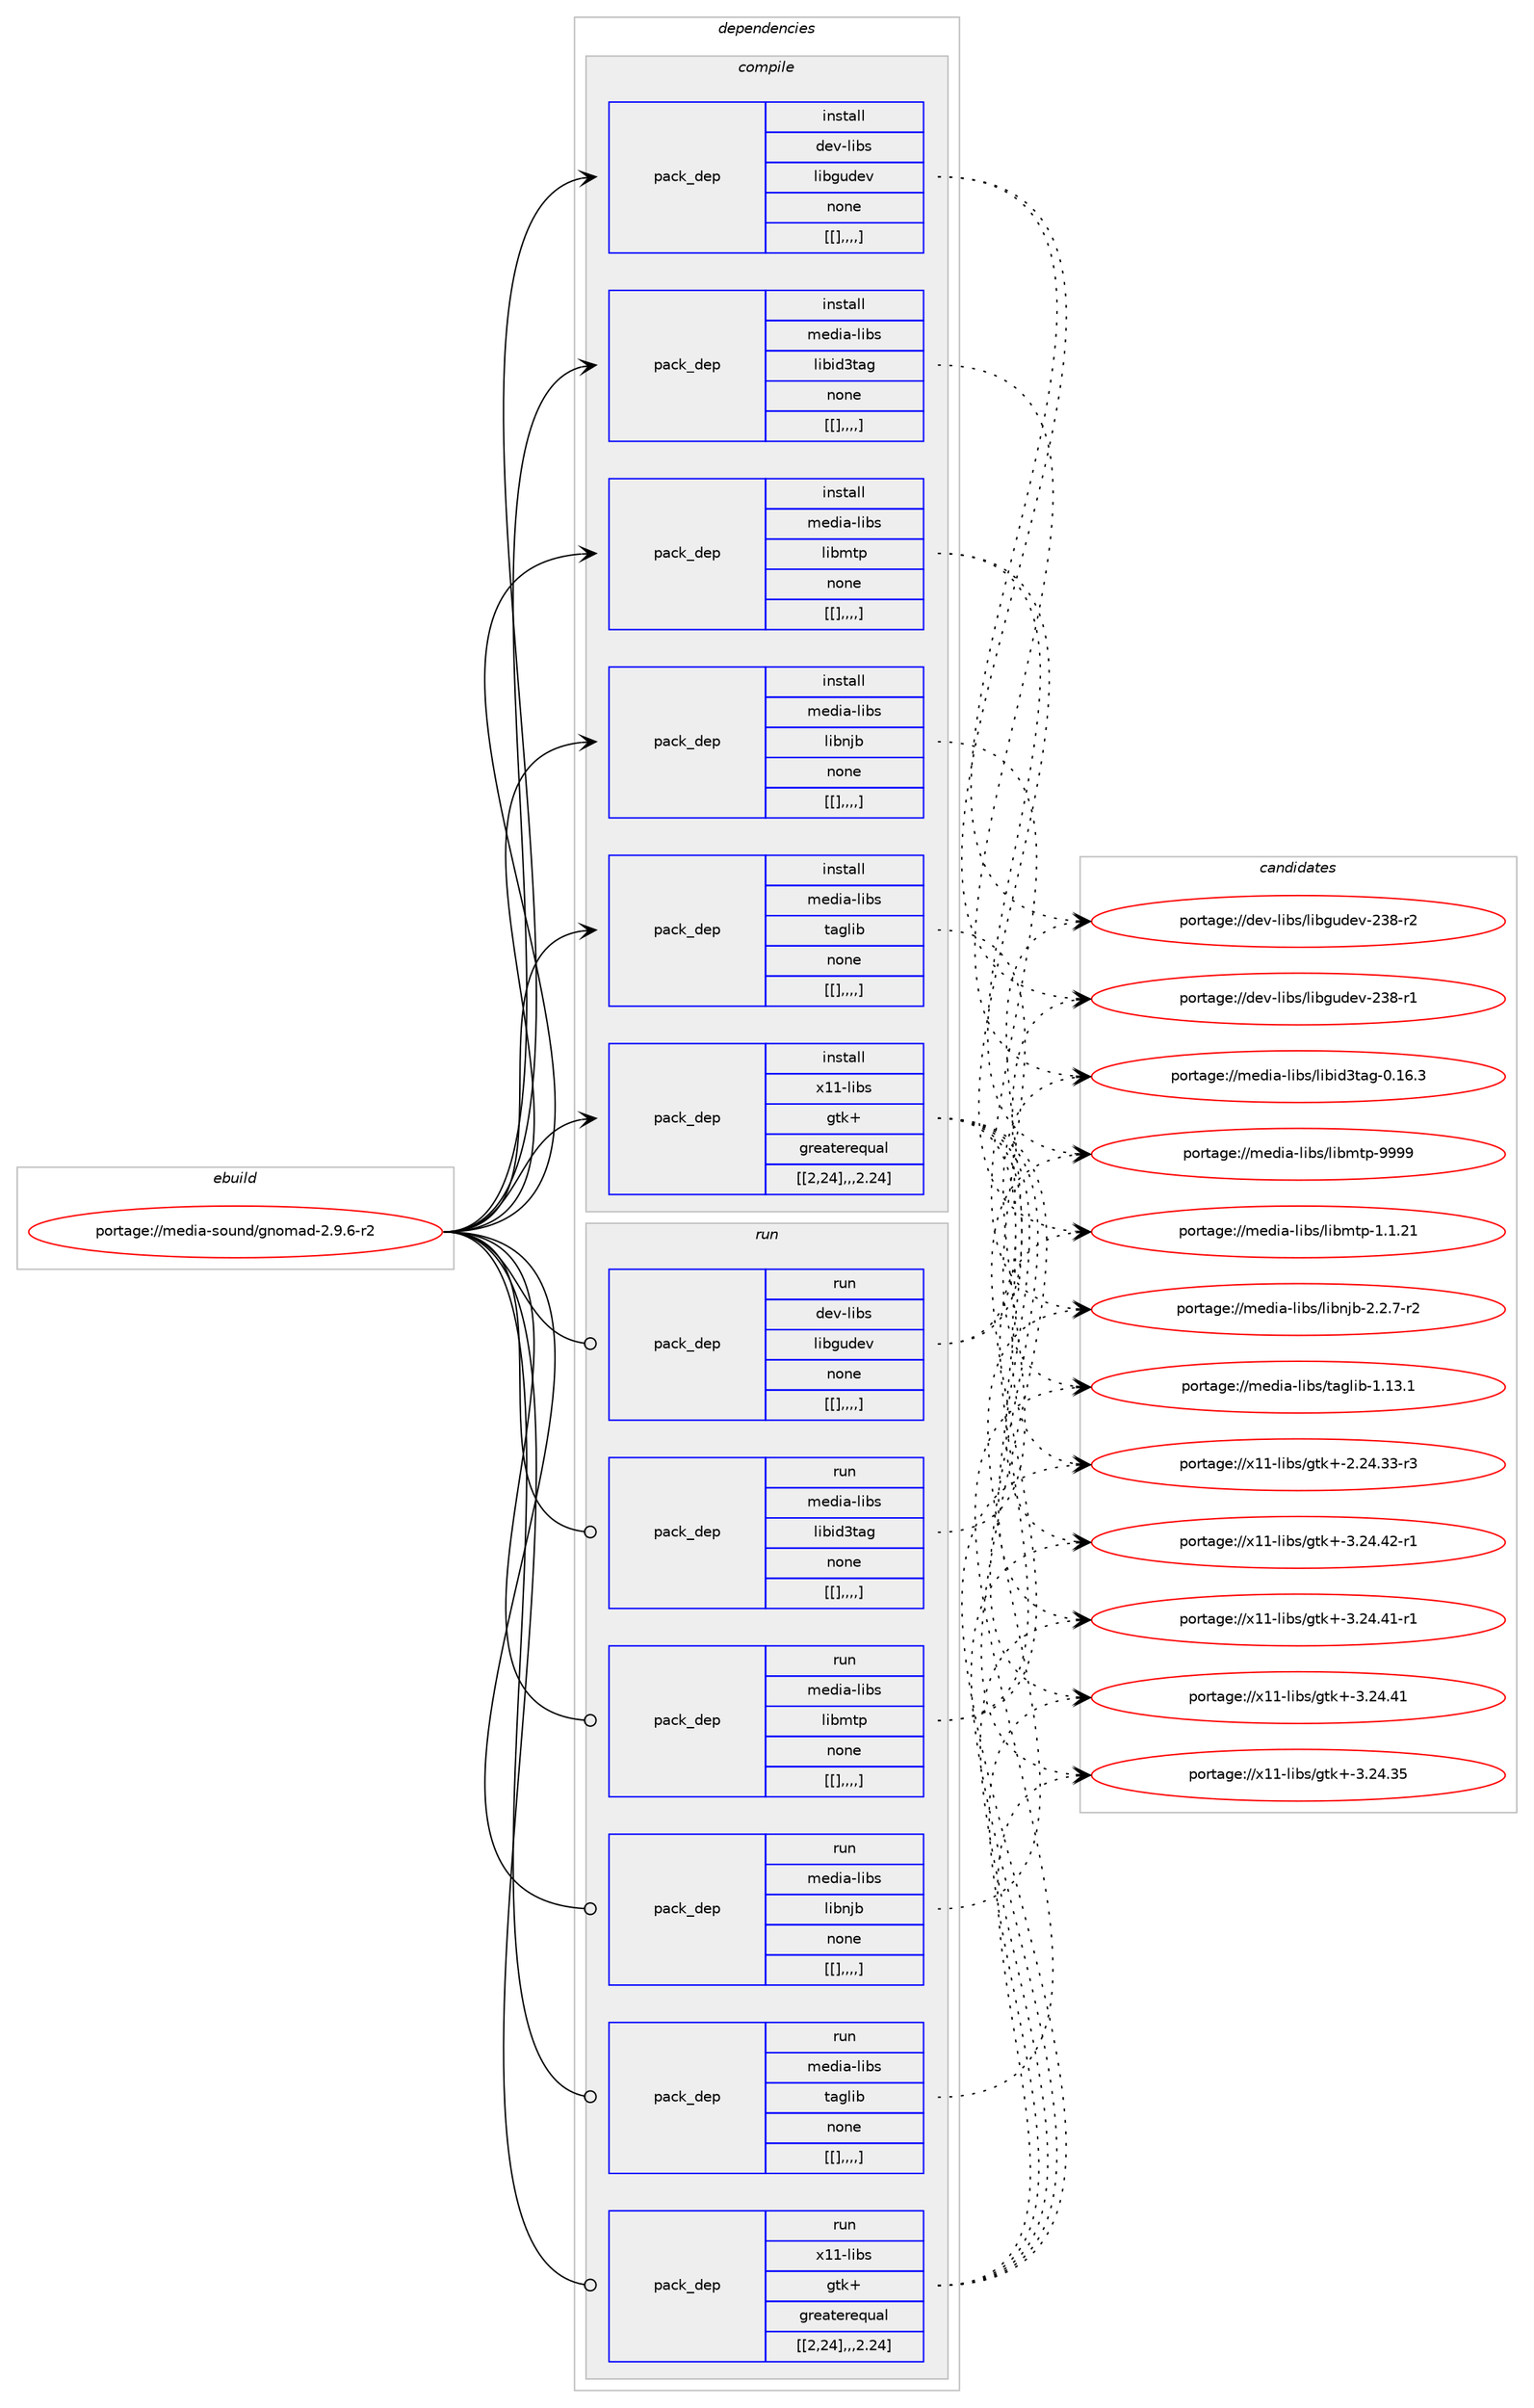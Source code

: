 digraph prolog {

# *************
# Graph options
# *************

newrank=true;
concentrate=true;
compound=true;
graph [rankdir=LR,fontname=Helvetica,fontsize=10,ranksep=1.5];#, ranksep=2.5, nodesep=0.2];
edge  [arrowhead=vee];
node  [fontname=Helvetica,fontsize=10];

# **********
# The ebuild
# **********

subgraph cluster_leftcol {
color=gray;
label=<<i>ebuild</i>>;
id [label="portage://media-sound/gnomad-2.9.6-r2", color=red, width=4, href="../media-sound/gnomad-2.9.6-r2.svg"];
}

# ****************
# The dependencies
# ****************

subgraph cluster_midcol {
color=gray;
label=<<i>dependencies</i>>;
subgraph cluster_compile {
fillcolor="#eeeeee";
style=filled;
label=<<i>compile</i>>;
subgraph pack245697 {
dependency331988 [label=<<TABLE BORDER="0" CELLBORDER="1" CELLSPACING="0" CELLPADDING="4" WIDTH="220"><TR><TD ROWSPAN="6" CELLPADDING="30">pack_dep</TD></TR><TR><TD WIDTH="110">install</TD></TR><TR><TD>dev-libs</TD></TR><TR><TD>libgudev</TD></TR><TR><TD>none</TD></TR><TR><TD>[[],,,,]</TD></TR></TABLE>>, shape=none, color=blue];
}
id:e -> dependency331988:w [weight=20,style="solid",arrowhead="vee"];
subgraph pack245698 {
dependency331989 [label=<<TABLE BORDER="0" CELLBORDER="1" CELLSPACING="0" CELLPADDING="4" WIDTH="220"><TR><TD ROWSPAN="6" CELLPADDING="30">pack_dep</TD></TR><TR><TD WIDTH="110">install</TD></TR><TR><TD>media-libs</TD></TR><TR><TD>libid3tag</TD></TR><TR><TD>none</TD></TR><TR><TD>[[],,,,]</TD></TR></TABLE>>, shape=none, color=blue];
}
id:e -> dependency331989:w [weight=20,style="solid",arrowhead="vee"];
subgraph pack245699 {
dependency331990 [label=<<TABLE BORDER="0" CELLBORDER="1" CELLSPACING="0" CELLPADDING="4" WIDTH="220"><TR><TD ROWSPAN="6" CELLPADDING="30">pack_dep</TD></TR><TR><TD WIDTH="110">install</TD></TR><TR><TD>media-libs</TD></TR><TR><TD>libmtp</TD></TR><TR><TD>none</TD></TR><TR><TD>[[],,,,]</TD></TR></TABLE>>, shape=none, color=blue];
}
id:e -> dependency331990:w [weight=20,style="solid",arrowhead="vee"];
subgraph pack245700 {
dependency331991 [label=<<TABLE BORDER="0" CELLBORDER="1" CELLSPACING="0" CELLPADDING="4" WIDTH="220"><TR><TD ROWSPAN="6" CELLPADDING="30">pack_dep</TD></TR><TR><TD WIDTH="110">install</TD></TR><TR><TD>media-libs</TD></TR><TR><TD>libnjb</TD></TR><TR><TD>none</TD></TR><TR><TD>[[],,,,]</TD></TR></TABLE>>, shape=none, color=blue];
}
id:e -> dependency331991:w [weight=20,style="solid",arrowhead="vee"];
subgraph pack245701 {
dependency331992 [label=<<TABLE BORDER="0" CELLBORDER="1" CELLSPACING="0" CELLPADDING="4" WIDTH="220"><TR><TD ROWSPAN="6" CELLPADDING="30">pack_dep</TD></TR><TR><TD WIDTH="110">install</TD></TR><TR><TD>media-libs</TD></TR><TR><TD>taglib</TD></TR><TR><TD>none</TD></TR><TR><TD>[[],,,,]</TD></TR></TABLE>>, shape=none, color=blue];
}
id:e -> dependency331992:w [weight=20,style="solid",arrowhead="vee"];
subgraph pack245702 {
dependency331993 [label=<<TABLE BORDER="0" CELLBORDER="1" CELLSPACING="0" CELLPADDING="4" WIDTH="220"><TR><TD ROWSPAN="6" CELLPADDING="30">pack_dep</TD></TR><TR><TD WIDTH="110">install</TD></TR><TR><TD>x11-libs</TD></TR><TR><TD>gtk+</TD></TR><TR><TD>greaterequal</TD></TR><TR><TD>[[2,24],,,2.24]</TD></TR></TABLE>>, shape=none, color=blue];
}
id:e -> dependency331993:w [weight=20,style="solid",arrowhead="vee"];
}
subgraph cluster_compileandrun {
fillcolor="#eeeeee";
style=filled;
label=<<i>compile and run</i>>;
}
subgraph cluster_run {
fillcolor="#eeeeee";
style=filled;
label=<<i>run</i>>;
subgraph pack245703 {
dependency331994 [label=<<TABLE BORDER="0" CELLBORDER="1" CELLSPACING="0" CELLPADDING="4" WIDTH="220"><TR><TD ROWSPAN="6" CELLPADDING="30">pack_dep</TD></TR><TR><TD WIDTH="110">run</TD></TR><TR><TD>dev-libs</TD></TR><TR><TD>libgudev</TD></TR><TR><TD>none</TD></TR><TR><TD>[[],,,,]</TD></TR></TABLE>>, shape=none, color=blue];
}
id:e -> dependency331994:w [weight=20,style="solid",arrowhead="odot"];
subgraph pack245704 {
dependency331995 [label=<<TABLE BORDER="0" CELLBORDER="1" CELLSPACING="0" CELLPADDING="4" WIDTH="220"><TR><TD ROWSPAN="6" CELLPADDING="30">pack_dep</TD></TR><TR><TD WIDTH="110">run</TD></TR><TR><TD>media-libs</TD></TR><TR><TD>libid3tag</TD></TR><TR><TD>none</TD></TR><TR><TD>[[],,,,]</TD></TR></TABLE>>, shape=none, color=blue];
}
id:e -> dependency331995:w [weight=20,style="solid",arrowhead="odot"];
subgraph pack245705 {
dependency331996 [label=<<TABLE BORDER="0" CELLBORDER="1" CELLSPACING="0" CELLPADDING="4" WIDTH="220"><TR><TD ROWSPAN="6" CELLPADDING="30">pack_dep</TD></TR><TR><TD WIDTH="110">run</TD></TR><TR><TD>media-libs</TD></TR><TR><TD>libmtp</TD></TR><TR><TD>none</TD></TR><TR><TD>[[],,,,]</TD></TR></TABLE>>, shape=none, color=blue];
}
id:e -> dependency331996:w [weight=20,style="solid",arrowhead="odot"];
subgraph pack245706 {
dependency331997 [label=<<TABLE BORDER="0" CELLBORDER="1" CELLSPACING="0" CELLPADDING="4" WIDTH="220"><TR><TD ROWSPAN="6" CELLPADDING="30">pack_dep</TD></TR><TR><TD WIDTH="110">run</TD></TR><TR><TD>media-libs</TD></TR><TR><TD>libnjb</TD></TR><TR><TD>none</TD></TR><TR><TD>[[],,,,]</TD></TR></TABLE>>, shape=none, color=blue];
}
id:e -> dependency331997:w [weight=20,style="solid",arrowhead="odot"];
subgraph pack245707 {
dependency331998 [label=<<TABLE BORDER="0" CELLBORDER="1" CELLSPACING="0" CELLPADDING="4" WIDTH="220"><TR><TD ROWSPAN="6" CELLPADDING="30">pack_dep</TD></TR><TR><TD WIDTH="110">run</TD></TR><TR><TD>media-libs</TD></TR><TR><TD>taglib</TD></TR><TR><TD>none</TD></TR><TR><TD>[[],,,,]</TD></TR></TABLE>>, shape=none, color=blue];
}
id:e -> dependency331998:w [weight=20,style="solid",arrowhead="odot"];
subgraph pack245708 {
dependency331999 [label=<<TABLE BORDER="0" CELLBORDER="1" CELLSPACING="0" CELLPADDING="4" WIDTH="220"><TR><TD ROWSPAN="6" CELLPADDING="30">pack_dep</TD></TR><TR><TD WIDTH="110">run</TD></TR><TR><TD>x11-libs</TD></TR><TR><TD>gtk+</TD></TR><TR><TD>greaterequal</TD></TR><TR><TD>[[2,24],,,2.24]</TD></TR></TABLE>>, shape=none, color=blue];
}
id:e -> dependency331999:w [weight=20,style="solid",arrowhead="odot"];
}
}

# **************
# The candidates
# **************

subgraph cluster_choices {
rank=same;
color=gray;
label=<<i>candidates</i>>;

subgraph choice245697 {
color=black;
nodesep=1;
choice10010111845108105981154710810598103117100101118455051564511450 [label="portage://dev-libs/libgudev-238-r2", color=red, width=4,href="../dev-libs/libgudev-238-r2.svg"];
choice10010111845108105981154710810598103117100101118455051564511449 [label="portage://dev-libs/libgudev-238-r1", color=red, width=4,href="../dev-libs/libgudev-238-r1.svg"];
dependency331988:e -> choice10010111845108105981154710810598103117100101118455051564511450:w [style=dotted,weight="100"];
dependency331988:e -> choice10010111845108105981154710810598103117100101118455051564511449:w [style=dotted,weight="100"];
}
subgraph choice245698 {
color=black;
nodesep=1;
choice1091011001059745108105981154710810598105100511169710345484649544651 [label="portage://media-libs/libid3tag-0.16.3", color=red, width=4,href="../media-libs/libid3tag-0.16.3.svg"];
dependency331989:e -> choice1091011001059745108105981154710810598105100511169710345484649544651:w [style=dotted,weight="100"];
}
subgraph choice245699 {
color=black;
nodesep=1;
choice10910110010597451081059811547108105981091161124557575757 [label="portage://media-libs/libmtp-9999", color=red, width=4,href="../media-libs/libmtp-9999.svg"];
choice109101100105974510810598115471081059810911611245494649465049 [label="portage://media-libs/libmtp-1.1.21", color=red, width=4,href="../media-libs/libmtp-1.1.21.svg"];
dependency331990:e -> choice10910110010597451081059811547108105981091161124557575757:w [style=dotted,weight="100"];
dependency331990:e -> choice109101100105974510810598115471081059810911611245494649465049:w [style=dotted,weight="100"];
}
subgraph choice245700 {
color=black;
nodesep=1;
choice1091011001059745108105981154710810598110106984550465046554511450 [label="portage://media-libs/libnjb-2.2.7-r2", color=red, width=4,href="../media-libs/libnjb-2.2.7-r2.svg"];
dependency331991:e -> choice1091011001059745108105981154710810598110106984550465046554511450:w [style=dotted,weight="100"];
}
subgraph choice245701 {
color=black;
nodesep=1;
choice10910110010597451081059811547116971031081059845494649514649 [label="portage://media-libs/taglib-1.13.1", color=red, width=4,href="../media-libs/taglib-1.13.1.svg"];
dependency331992:e -> choice10910110010597451081059811547116971031081059845494649514649:w [style=dotted,weight="100"];
}
subgraph choice245702 {
color=black;
nodesep=1;
choice12049494510810598115471031161074345514650524652504511449 [label="portage://x11-libs/gtk+-3.24.42-r1", color=red, width=4,href="../x11-libs/gtk+-3.24.42-r1.svg"];
choice12049494510810598115471031161074345514650524652494511449 [label="portage://x11-libs/gtk+-3.24.41-r1", color=red, width=4,href="../x11-libs/gtk+-3.24.41-r1.svg"];
choice1204949451081059811547103116107434551465052465249 [label="portage://x11-libs/gtk+-3.24.41", color=red, width=4,href="../x11-libs/gtk+-3.24.41.svg"];
choice1204949451081059811547103116107434551465052465153 [label="portage://x11-libs/gtk+-3.24.35", color=red, width=4,href="../x11-libs/gtk+-3.24.35.svg"];
choice12049494510810598115471031161074345504650524651514511451 [label="portage://x11-libs/gtk+-2.24.33-r3", color=red, width=4,href="../x11-libs/gtk+-2.24.33-r3.svg"];
dependency331993:e -> choice12049494510810598115471031161074345514650524652504511449:w [style=dotted,weight="100"];
dependency331993:e -> choice12049494510810598115471031161074345514650524652494511449:w [style=dotted,weight="100"];
dependency331993:e -> choice1204949451081059811547103116107434551465052465249:w [style=dotted,weight="100"];
dependency331993:e -> choice1204949451081059811547103116107434551465052465153:w [style=dotted,weight="100"];
dependency331993:e -> choice12049494510810598115471031161074345504650524651514511451:w [style=dotted,weight="100"];
}
subgraph choice245703 {
color=black;
nodesep=1;
choice10010111845108105981154710810598103117100101118455051564511450 [label="portage://dev-libs/libgudev-238-r2", color=red, width=4,href="../dev-libs/libgudev-238-r2.svg"];
choice10010111845108105981154710810598103117100101118455051564511449 [label="portage://dev-libs/libgudev-238-r1", color=red, width=4,href="../dev-libs/libgudev-238-r1.svg"];
dependency331994:e -> choice10010111845108105981154710810598103117100101118455051564511450:w [style=dotted,weight="100"];
dependency331994:e -> choice10010111845108105981154710810598103117100101118455051564511449:w [style=dotted,weight="100"];
}
subgraph choice245704 {
color=black;
nodesep=1;
choice1091011001059745108105981154710810598105100511169710345484649544651 [label="portage://media-libs/libid3tag-0.16.3", color=red, width=4,href="../media-libs/libid3tag-0.16.3.svg"];
dependency331995:e -> choice1091011001059745108105981154710810598105100511169710345484649544651:w [style=dotted,weight="100"];
}
subgraph choice245705 {
color=black;
nodesep=1;
choice10910110010597451081059811547108105981091161124557575757 [label="portage://media-libs/libmtp-9999", color=red, width=4,href="../media-libs/libmtp-9999.svg"];
choice109101100105974510810598115471081059810911611245494649465049 [label="portage://media-libs/libmtp-1.1.21", color=red, width=4,href="../media-libs/libmtp-1.1.21.svg"];
dependency331996:e -> choice10910110010597451081059811547108105981091161124557575757:w [style=dotted,weight="100"];
dependency331996:e -> choice109101100105974510810598115471081059810911611245494649465049:w [style=dotted,weight="100"];
}
subgraph choice245706 {
color=black;
nodesep=1;
choice1091011001059745108105981154710810598110106984550465046554511450 [label="portage://media-libs/libnjb-2.2.7-r2", color=red, width=4,href="../media-libs/libnjb-2.2.7-r2.svg"];
dependency331997:e -> choice1091011001059745108105981154710810598110106984550465046554511450:w [style=dotted,weight="100"];
}
subgraph choice245707 {
color=black;
nodesep=1;
choice10910110010597451081059811547116971031081059845494649514649 [label="portage://media-libs/taglib-1.13.1", color=red, width=4,href="../media-libs/taglib-1.13.1.svg"];
dependency331998:e -> choice10910110010597451081059811547116971031081059845494649514649:w [style=dotted,weight="100"];
}
subgraph choice245708 {
color=black;
nodesep=1;
choice12049494510810598115471031161074345514650524652504511449 [label="portage://x11-libs/gtk+-3.24.42-r1", color=red, width=4,href="../x11-libs/gtk+-3.24.42-r1.svg"];
choice12049494510810598115471031161074345514650524652494511449 [label="portage://x11-libs/gtk+-3.24.41-r1", color=red, width=4,href="../x11-libs/gtk+-3.24.41-r1.svg"];
choice1204949451081059811547103116107434551465052465249 [label="portage://x11-libs/gtk+-3.24.41", color=red, width=4,href="../x11-libs/gtk+-3.24.41.svg"];
choice1204949451081059811547103116107434551465052465153 [label="portage://x11-libs/gtk+-3.24.35", color=red, width=4,href="../x11-libs/gtk+-3.24.35.svg"];
choice12049494510810598115471031161074345504650524651514511451 [label="portage://x11-libs/gtk+-2.24.33-r3", color=red, width=4,href="../x11-libs/gtk+-2.24.33-r3.svg"];
dependency331999:e -> choice12049494510810598115471031161074345514650524652504511449:w [style=dotted,weight="100"];
dependency331999:e -> choice12049494510810598115471031161074345514650524652494511449:w [style=dotted,weight="100"];
dependency331999:e -> choice1204949451081059811547103116107434551465052465249:w [style=dotted,weight="100"];
dependency331999:e -> choice1204949451081059811547103116107434551465052465153:w [style=dotted,weight="100"];
dependency331999:e -> choice12049494510810598115471031161074345504650524651514511451:w [style=dotted,weight="100"];
}
}

}
